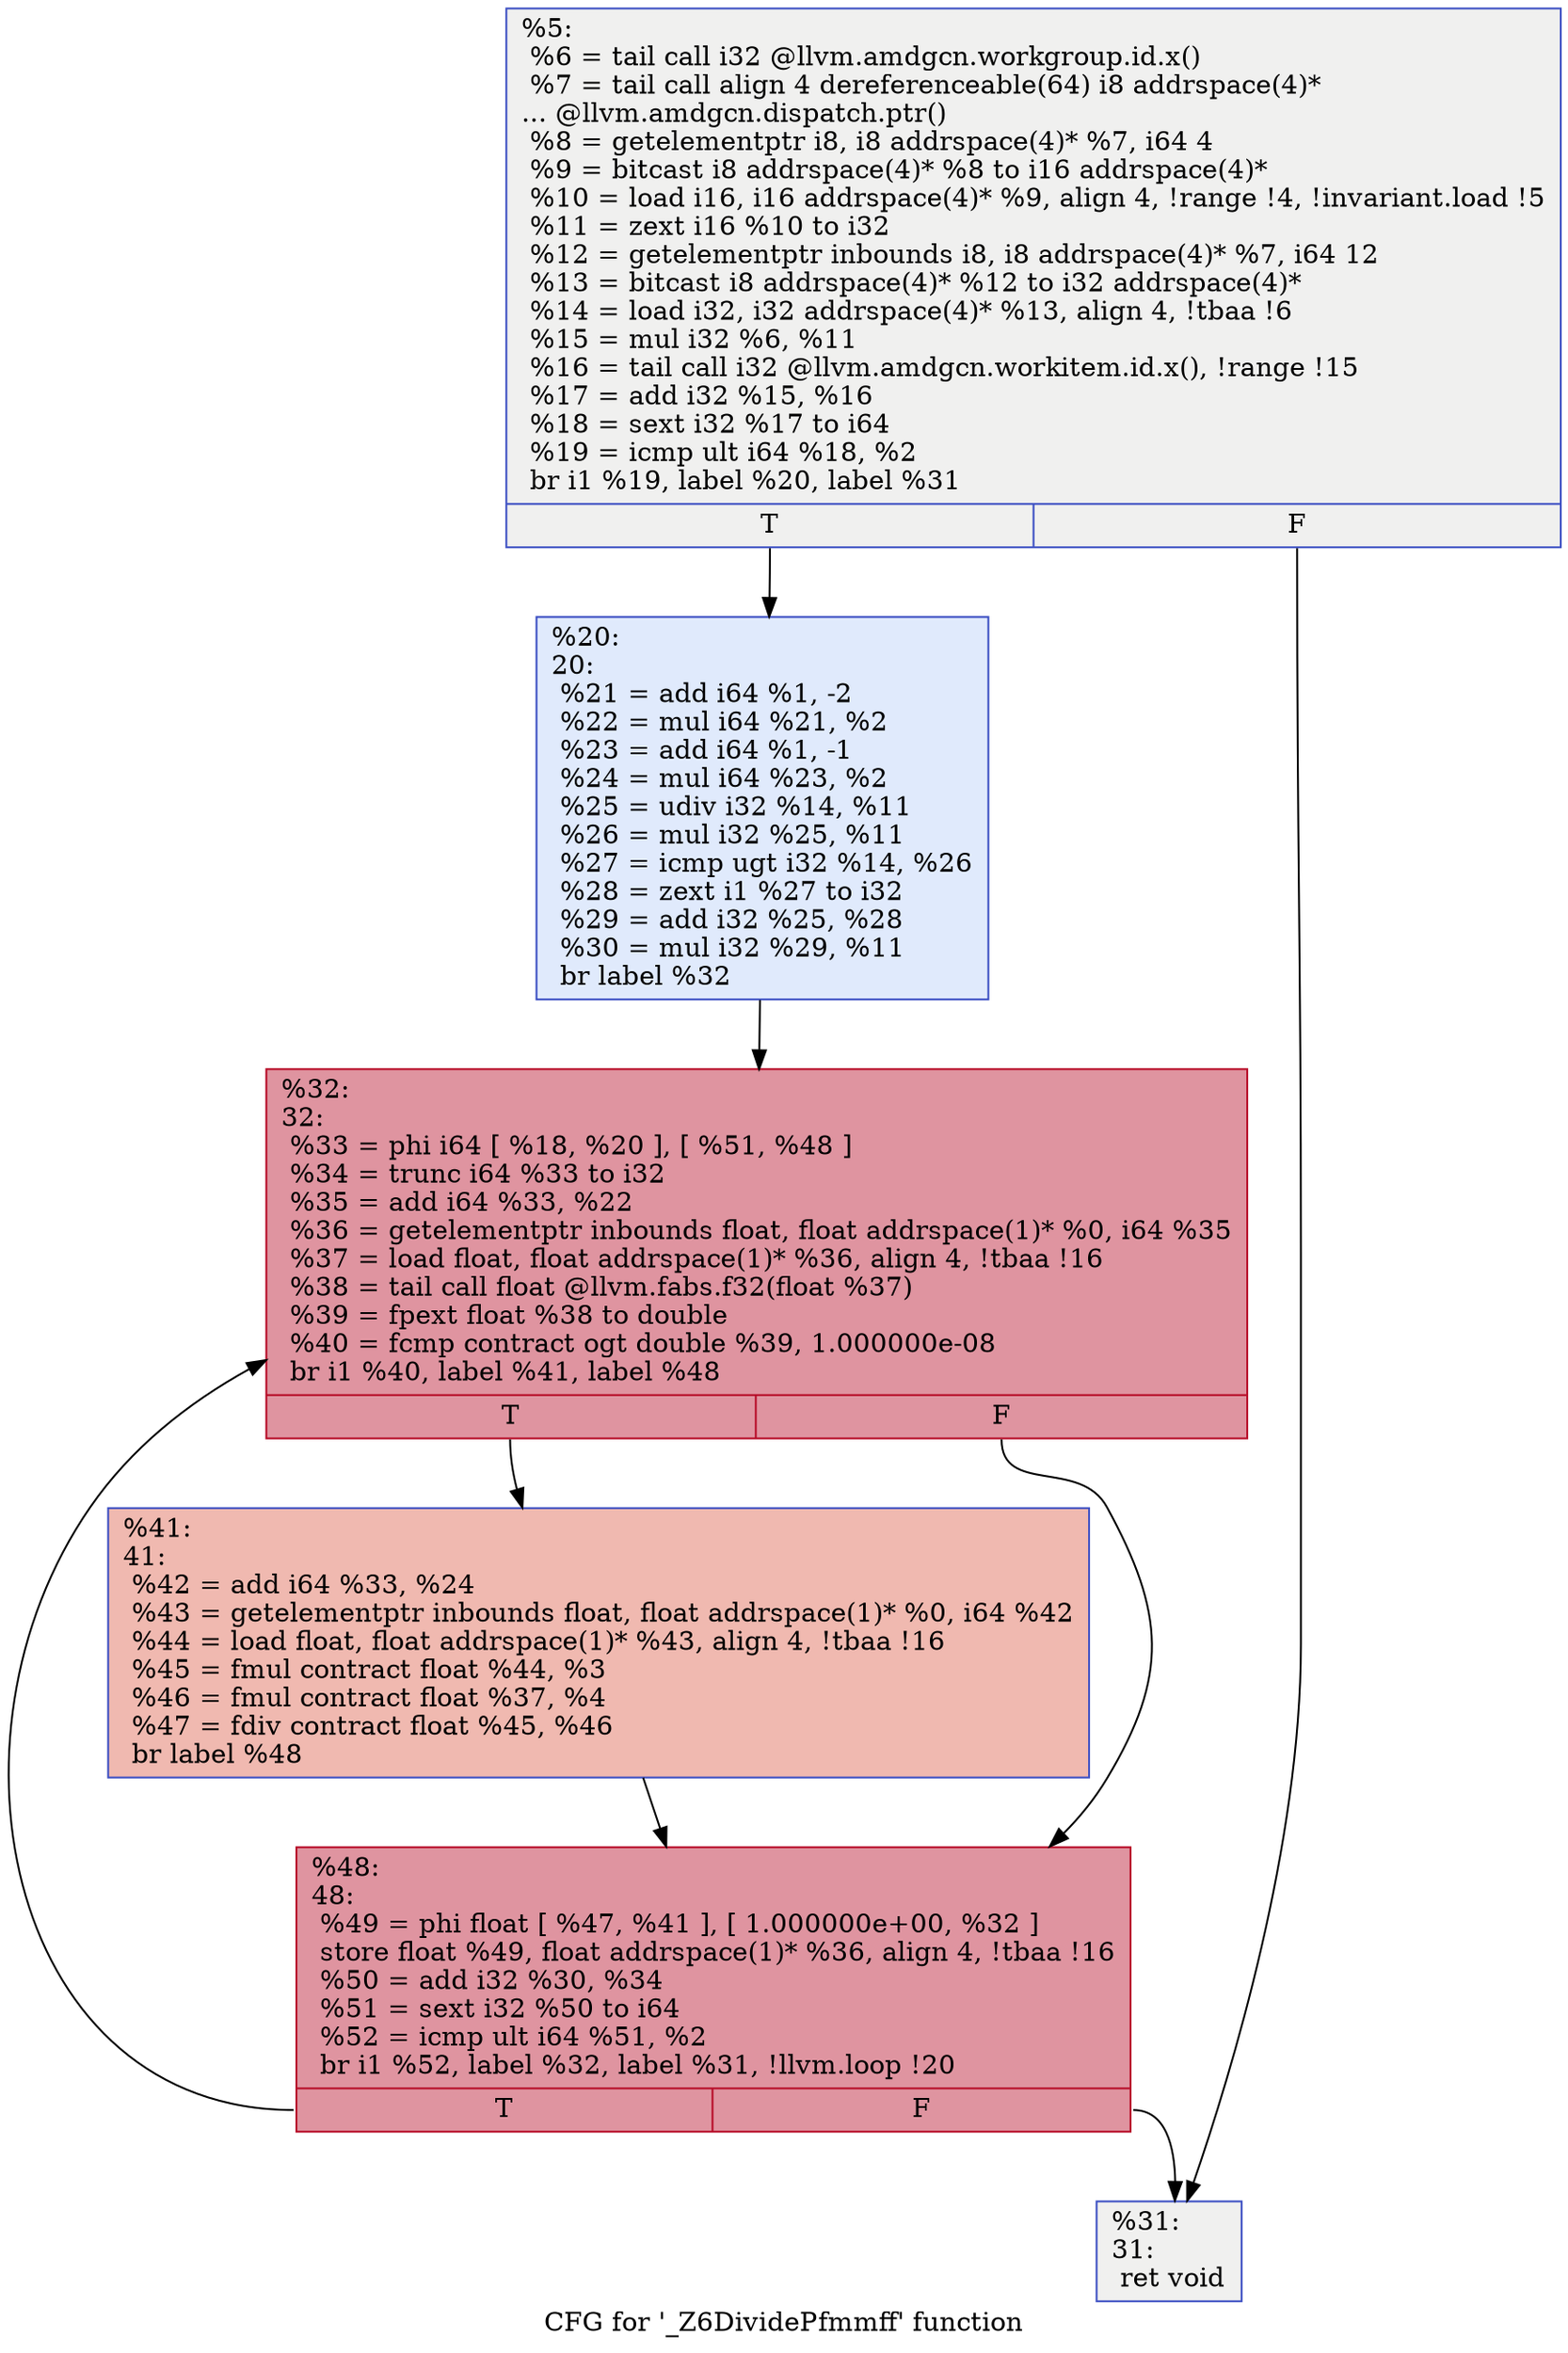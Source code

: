 digraph "CFG for '_Z6DividePfmmff' function" {
	label="CFG for '_Z6DividePfmmff' function";

	Node0x5a5c790 [shape=record,color="#3d50c3ff", style=filled, fillcolor="#dedcdb70",label="{%5:\l  %6 = tail call i32 @llvm.amdgcn.workgroup.id.x()\l  %7 = tail call align 4 dereferenceable(64) i8 addrspace(4)*\l... @llvm.amdgcn.dispatch.ptr()\l  %8 = getelementptr i8, i8 addrspace(4)* %7, i64 4\l  %9 = bitcast i8 addrspace(4)* %8 to i16 addrspace(4)*\l  %10 = load i16, i16 addrspace(4)* %9, align 4, !range !4, !invariant.load !5\l  %11 = zext i16 %10 to i32\l  %12 = getelementptr inbounds i8, i8 addrspace(4)* %7, i64 12\l  %13 = bitcast i8 addrspace(4)* %12 to i32 addrspace(4)*\l  %14 = load i32, i32 addrspace(4)* %13, align 4, !tbaa !6\l  %15 = mul i32 %6, %11\l  %16 = tail call i32 @llvm.amdgcn.workitem.id.x(), !range !15\l  %17 = add i32 %15, %16\l  %18 = sext i32 %17 to i64\l  %19 = icmp ult i64 %18, %2\l  br i1 %19, label %20, label %31\l|{<s0>T|<s1>F}}"];
	Node0x5a5c790:s0 -> Node0x5a5ea70;
	Node0x5a5c790:s1 -> Node0x5a5eb00;
	Node0x5a5ea70 [shape=record,color="#3d50c3ff", style=filled, fillcolor="#b9d0f970",label="{%20:\l20:                                               \l  %21 = add i64 %1, -2\l  %22 = mul i64 %21, %2\l  %23 = add i64 %1, -1\l  %24 = mul i64 %23, %2\l  %25 = udiv i32 %14, %11\l  %26 = mul i32 %25, %11\l  %27 = icmp ugt i32 %14, %26\l  %28 = zext i1 %27 to i32\l  %29 = add i32 %25, %28\l  %30 = mul i32 %29, %11\l  br label %32\l}"];
	Node0x5a5ea70 -> Node0x5a5f1f0;
	Node0x5a5eb00 [shape=record,color="#3d50c3ff", style=filled, fillcolor="#dedcdb70",label="{%31:\l31:                                               \l  ret void\l}"];
	Node0x5a5f1f0 [shape=record,color="#b70d28ff", style=filled, fillcolor="#b70d2870",label="{%32:\l32:                                               \l  %33 = phi i64 [ %18, %20 ], [ %51, %48 ]\l  %34 = trunc i64 %33 to i32\l  %35 = add i64 %33, %22\l  %36 = getelementptr inbounds float, float addrspace(1)* %0, i64 %35\l  %37 = load float, float addrspace(1)* %36, align 4, !tbaa !16\l  %38 = tail call float @llvm.fabs.f32(float %37)\l  %39 = fpext float %38 to double\l  %40 = fcmp contract ogt double %39, 1.000000e-08\l  br i1 %40, label %41, label %48\l|{<s0>T|<s1>F}}"];
	Node0x5a5f1f0:s0 -> Node0x5a605c0;
	Node0x5a5f1f0:s1 -> Node0x5a5e890;
	Node0x5a605c0 [shape=record,color="#3d50c3ff", style=filled, fillcolor="#de614d70",label="{%41:\l41:                                               \l  %42 = add i64 %33, %24\l  %43 = getelementptr inbounds float, float addrspace(1)* %0, i64 %42\l  %44 = load float, float addrspace(1)* %43, align 4, !tbaa !16\l  %45 = fmul contract float %44, %3\l  %46 = fmul contract float %37, %4\l  %47 = fdiv contract float %45, %46\l  br label %48\l}"];
	Node0x5a605c0 -> Node0x5a5e890;
	Node0x5a5e890 [shape=record,color="#b70d28ff", style=filled, fillcolor="#b70d2870",label="{%48:\l48:                                               \l  %49 = phi float [ %47, %41 ], [ 1.000000e+00, %32 ]\l  store float %49, float addrspace(1)* %36, align 4, !tbaa !16\l  %50 = add i32 %30, %34\l  %51 = sext i32 %50 to i64\l  %52 = icmp ult i64 %51, %2\l  br i1 %52, label %32, label %31, !llvm.loop !20\l|{<s0>T|<s1>F}}"];
	Node0x5a5e890:s0 -> Node0x5a5f1f0;
	Node0x5a5e890:s1 -> Node0x5a5eb00;
}
